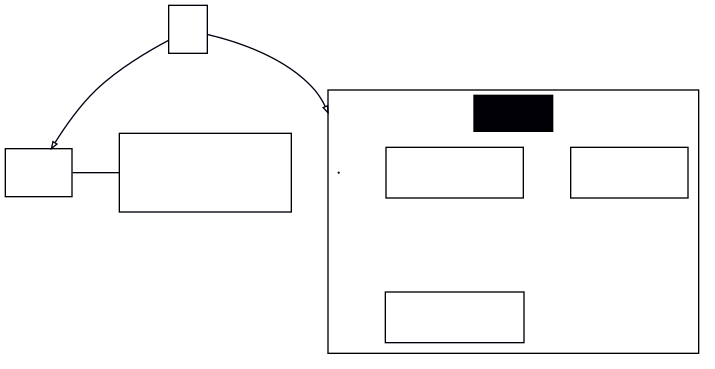 {
  "sha1": "6konuub2cc6nx7v0zeeiygzjio70j0r",
  "insertion": {
    "when": "2024-05-30T20:48:20.978Z",
    "user": "plantuml@gmail.com"
  }
}
@startuml
digraph unix {
nodesep=0.486111;
ranksep=0.833333;
remincross=true;
searchsize=500;
compound=true;
sh0009->sh0010[arrowtail=none,arrowhead=none,color="#00000C"];
sh0006->sh0007[arrowtail=none,arrowhead=none,minlen=0,color="#000018",style=invis];
sh0009 [shape=rect,label="",width=0.694444,height=0.494575,color="#000009"];
sh0010 [shape=rect,label="",width=1.791667,height=0.820204,color="#00000A"];
sh0011 [shape=rect,label="",width=0.402778,height=0.494575,color="#00000B"];
{rank=same; sh0009; sh0010}
subgraph cluster4 {style=solid;color="#000004";label=<<TABLE BGCOLOR="#000005" FIXEDSIZE="TRUE" WIDTH="59" HEIGHT="27"><TR><TD></TD></TR></TABLE>>;
zacl0001 [shape=point,width=.01,label=""];
sh0006 [shape=rect,label="",width=1.430556,height=0.522352,color="#000006"];
sh0007 [shape=rect,label="",width=1.222222,height=0.522352,color="#000007"];
sh0008 [shape=rect,label="",width=1.444444,height=0.522352,color="#000008"];
{rank=same; sh0006; sh0007}
}
sh0011->zacl0001[arrowtail=none,arrowhead=empty,arrowsize=0.5,minlen=1,color="#000010",lhead=cluster4];
sh0011->sh0009[arrowtail=none,arrowhead=empty,arrowsize=0.5,minlen=1,color="#000014"];
sh0006->sh0008[arrowtail=none,arrowhead=none,minlen=1,color="#00001C",style=invis];

}
@enduml
